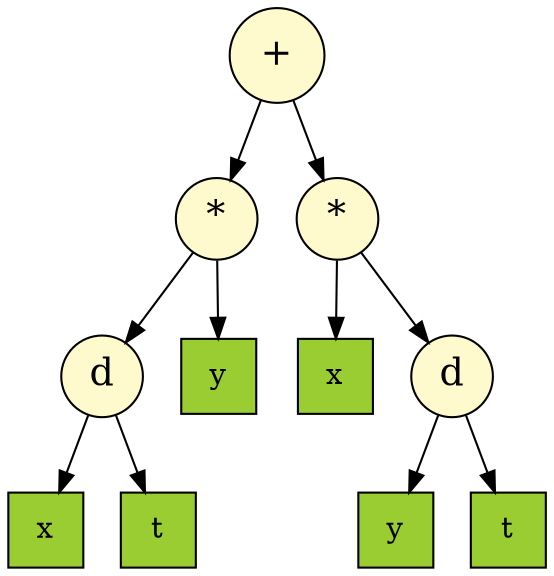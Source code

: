 digraph dump
{
node [style = filled]
	node0x55870f450b50 [shape = "circle" label = "+", fillcolor = "#fffacd", fontsize = 18]
	node0x55870f450a30 [shape = "circle" label = "*", fillcolor = "#fffacd", fontsize = 18]
	node0x55870f4509d0 [shape = "circle" label = "d", fillcolor = "#fffacd", fontsize = 18]
	node0x55870f450970 [shape = "square" label = "x", fillcolor = "#9acd32"]
	node0x55870f4509d0 -> node0x55870f450970
	node0x55870f4509a0 [shape = "square" label = "t", fillcolor = "#9acd32"]
	node0x55870f4509d0 -> node0x55870f4509a0
	node0x55870f450a30 -> node0x55870f4509d0
	node0x55870f450a00 [shape = "square" label = "y", fillcolor = "#9acd32"]
	node0x55870f450a30 -> node0x55870f450a00
	node0x55870f450b50 -> node0x55870f450a30
	node0x55870f450b20 [shape = "circle" label = "*", fillcolor = "#fffacd", fontsize = 18]
	node0x55870f450a60 [shape = "square" label = "x", fillcolor = "#9acd32"]
	node0x55870f450b20 -> node0x55870f450a60
	node0x55870f450af0 [shape = "circle" label = "d", fillcolor = "#fffacd", fontsize = 18]
	node0x55870f450a90 [shape = "square" label = "y", fillcolor = "#9acd32"]
	node0x55870f450af0 -> node0x55870f450a90
	node0x55870f450ac0 [shape = "square" label = "t", fillcolor = "#9acd32"]
	node0x55870f450af0 -> node0x55870f450ac0
	node0x55870f450b20 -> node0x55870f450af0
	node0x55870f450b50 -> node0x55870f450b20

}
